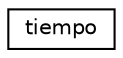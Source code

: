 digraph "Graphical Class Hierarchy"
{
  edge [fontname="Helvetica",fontsize="10",labelfontname="Helvetica",labelfontsize="10"];
  node [fontname="Helvetica",fontsize="10",shape=record];
  rankdir="LR";
  Node1 [label="tiempo",height=0.2,width=0.4,color="black", fillcolor="white", style="filled",URL="$classtiempo.html"];
}
